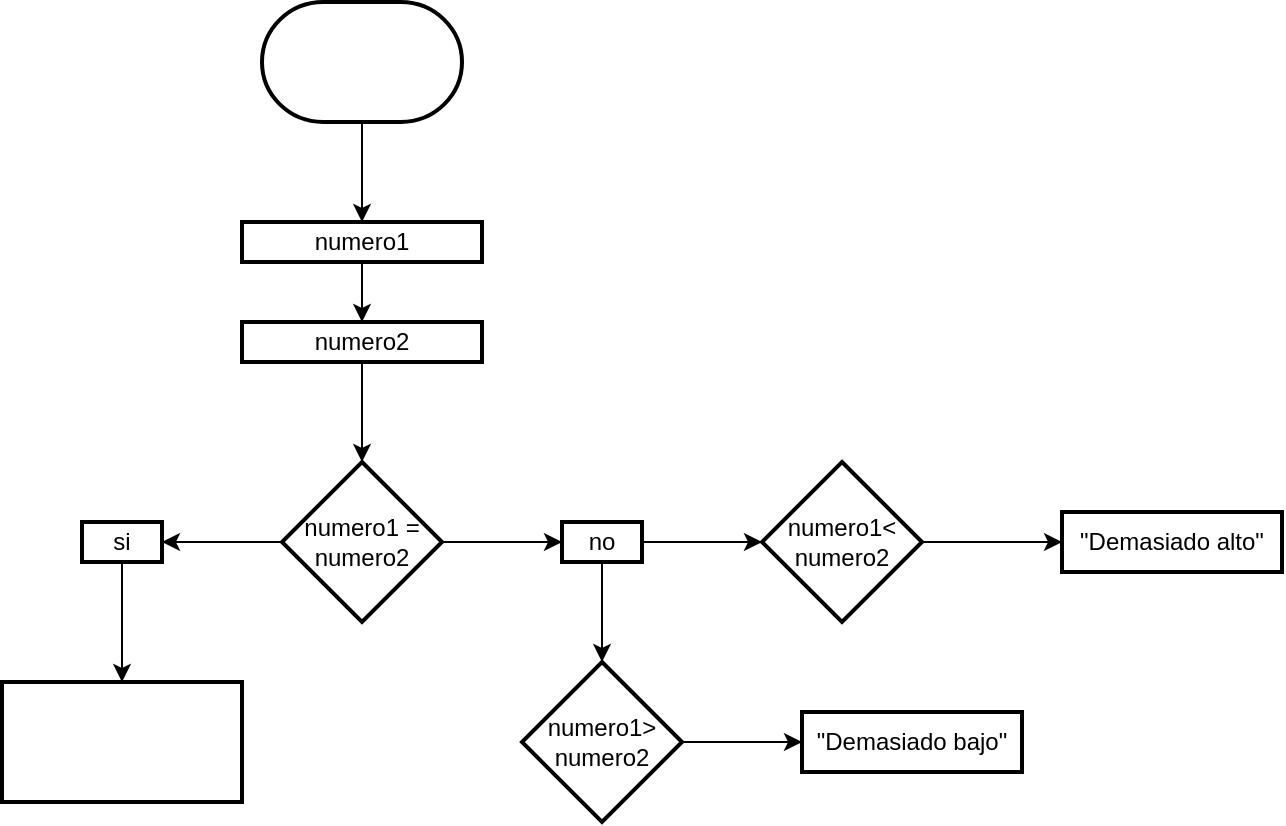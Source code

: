 <mxfile>
    <diagram id="tMnDGULFrH5x7QUlT2aJ" name="Page-1">
        <mxGraphModel dx="505" dy="377" grid="1" gridSize="10" guides="1" tooltips="1" connect="1" arrows="1" fold="1" page="1" pageScale="1" pageWidth="827" pageHeight="1169" math="0" shadow="0">
            <root>
                <mxCell id="0"/>
                <mxCell id="1" parent="0"/>
                <mxCell id="35" value="" style="edgeStyle=none;html=1;" edge="1" parent="1" source="25" target="34">
                    <mxGeometry relative="1" as="geometry"/>
                </mxCell>
                <mxCell id="25" value="" style="strokeWidth=2;html=1;shape=mxgraph.flowchart.terminator;whiteSpace=wrap;" parent="1" vertex="1">
                    <mxGeometry x="340" y="10" width="100" height="60" as="geometry"/>
                </mxCell>
                <mxCell id="37" value="" style="edgeStyle=none;html=1;" edge="1" parent="1" source="34" target="36">
                    <mxGeometry relative="1" as="geometry"/>
                </mxCell>
                <mxCell id="34" value="numero1" style="whiteSpace=wrap;html=1;strokeWidth=2;" vertex="1" parent="1">
                    <mxGeometry x="330" y="120" width="120" height="20" as="geometry"/>
                </mxCell>
                <mxCell id="41" value="" style="edgeStyle=none;html=1;" edge="1" parent="1" source="36" target="40">
                    <mxGeometry relative="1" as="geometry"/>
                </mxCell>
                <mxCell id="36" value="numero2" style="whiteSpace=wrap;html=1;strokeWidth=2;" vertex="1" parent="1">
                    <mxGeometry x="330" y="170" width="120" height="20" as="geometry"/>
                </mxCell>
                <mxCell id="43" value="" style="edgeStyle=none;html=1;" edge="1" parent="1" source="40" target="42">
                    <mxGeometry relative="1" as="geometry"/>
                </mxCell>
                <mxCell id="53" value="" style="edgeStyle=none;html=1;" edge="1" parent="1" source="40" target="52">
                    <mxGeometry relative="1" as="geometry"/>
                </mxCell>
                <mxCell id="40" value="numero1 = numero2" style="rhombus;whiteSpace=wrap;html=1;strokeWidth=2;" vertex="1" parent="1">
                    <mxGeometry x="350" y="240" width="80" height="80" as="geometry"/>
                </mxCell>
                <mxCell id="45" value="" style="edgeStyle=none;html=1;" edge="1" parent="1" source="42" target="44">
                    <mxGeometry relative="1" as="geometry"/>
                </mxCell>
                <mxCell id="47" value="" style="edgeStyle=none;html=1;" edge="1" parent="1" source="42" target="46">
                    <mxGeometry relative="1" as="geometry"/>
                </mxCell>
                <mxCell id="42" value="no" style="whiteSpace=wrap;html=1;strokeWidth=2;" vertex="1" parent="1">
                    <mxGeometry x="490" y="270" width="40" height="20" as="geometry"/>
                </mxCell>
                <mxCell id="49" value="" style="edgeStyle=none;html=1;" edge="1" parent="1" source="44" target="48">
                    <mxGeometry relative="1" as="geometry"/>
                </mxCell>
                <mxCell id="44" value="numero1&amp;lt; numero2" style="rhombus;whiteSpace=wrap;html=1;strokeWidth=2;" vertex="1" parent="1">
                    <mxGeometry x="590" y="240" width="80" height="80" as="geometry"/>
                </mxCell>
                <mxCell id="51" value="" style="edgeStyle=none;html=1;" edge="1" parent="1" source="46" target="50">
                    <mxGeometry relative="1" as="geometry"/>
                </mxCell>
                <mxCell id="46" value="numero1&amp;gt; numero2" style="rhombus;whiteSpace=wrap;html=1;strokeWidth=2;" vertex="1" parent="1">
                    <mxGeometry x="470" y="340" width="80" height="80" as="geometry"/>
                </mxCell>
                <mxCell id="48" value="&quot;Demasiado alto&quot;" style="whiteSpace=wrap;html=1;strokeWidth=2;" vertex="1" parent="1">
                    <mxGeometry x="740" y="265" width="110" height="30" as="geometry"/>
                </mxCell>
                <mxCell id="50" value="&quot;Demasiado bajo&quot;" style="whiteSpace=wrap;html=1;strokeWidth=2;" vertex="1" parent="1">
                    <mxGeometry x="610" y="365" width="110" height="30" as="geometry"/>
                </mxCell>
                <mxCell id="55" value="" style="edgeStyle=none;html=1;" edge="1" parent="1" source="52" target="54">
                    <mxGeometry relative="1" as="geometry"/>
                </mxCell>
                <mxCell id="52" value="si" style="whiteSpace=wrap;html=1;strokeWidth=2;" vertex="1" parent="1">
                    <mxGeometry x="250" y="270" width="40" height="20" as="geometry"/>
                </mxCell>
                <mxCell id="54" value="" style="whiteSpace=wrap;html=1;strokeWidth=2;" vertex="1" parent="1">
                    <mxGeometry x="210" y="350" width="120" height="60" as="geometry"/>
                </mxCell>
            </root>
        </mxGraphModel>
    </diagram>
</mxfile>